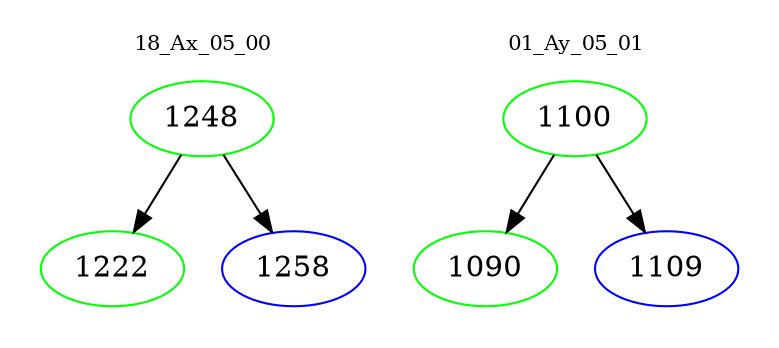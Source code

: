 digraph{
subgraph cluster_0 {
color = white
label = "18_Ax_05_00";
fontsize=10;
T0_1248 [label="1248", color="green"]
T0_1248 -> T0_1222 [color="black"]
T0_1222 [label="1222", color="green"]
T0_1248 -> T0_1258 [color="black"]
T0_1258 [label="1258", color="blue"]
}
subgraph cluster_1 {
color = white
label = "01_Ay_05_01";
fontsize=10;
T1_1100 [label="1100", color="green"]
T1_1100 -> T1_1090 [color="black"]
T1_1090 [label="1090", color="green"]
T1_1100 -> T1_1109 [color="black"]
T1_1109 [label="1109", color="blue"]
}
}

